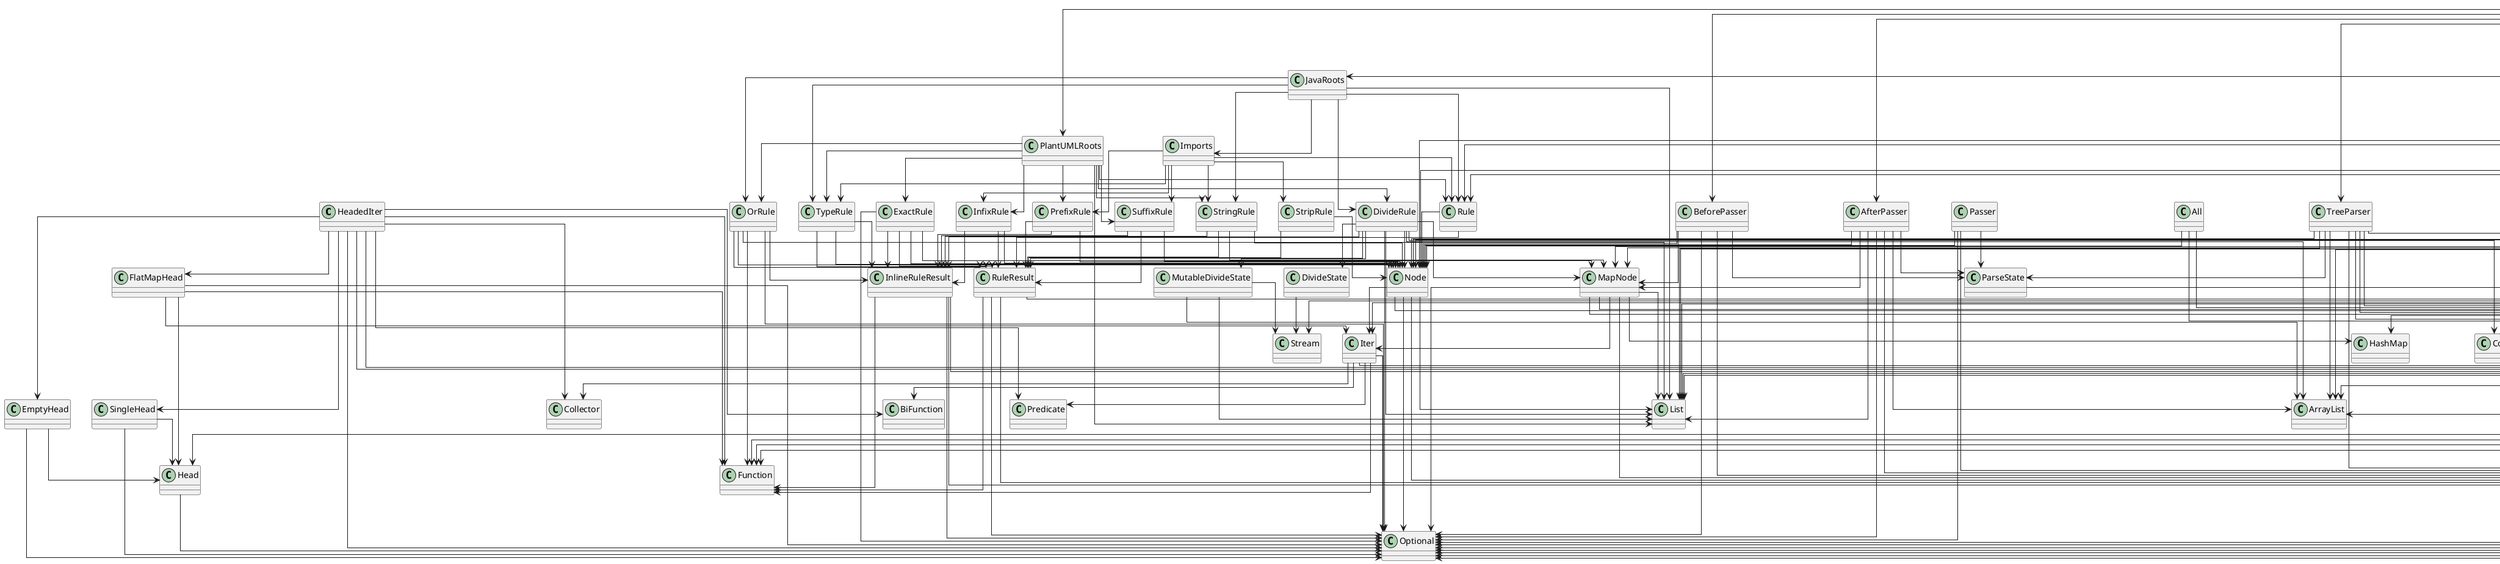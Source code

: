 @startuml
skinparam linetype ortho
class HeadedIter
HeadedIter --> Collector
HeadedIter --> EmptyHead
HeadedIter --> FlatMapHead
HeadedIter --> SingleHead
HeadedIter --> Ok
HeadedIter --> Result
HeadedIter --> Optional
HeadedIter --> BiFunction
HeadedIter --> Function
HeadedIter --> Predicate
class Roots
Roots --> Node
Roots --> Location
Roots --> Map
class All
All --> Node
All --> Location
All --> Map
class EmptyHead
EmptyHead --> Head
EmptyHead --> Optional
class JavaRoots
JavaRoots --> Imports
JavaRoots --> DivideRule
JavaRoots --> OrRule
JavaRoots --> Rule
JavaRoots --> StringRule
JavaRoots --> TypeRule
JavaRoots --> List
class RuleResult
RuleResult --> Tuple2
RuleResult --> Optional
RuleResult --> Function
RuleResult --> Supplier
class Sources
Sources --> Result
Sources --> IOException
Sources --> Map
class Iters
Iters --> Tuple2
Iters --> RangeHead
Iters --> ArrayList
Iters --> List
Iters --> Map
Iters --> Set
class PlantUMLRoots
PlantUMLRoots --> DivideRule
PlantUMLRoots --> ExactRule
PlantUMLRoots --> InfixRule
PlantUMLRoots --> OrRule
PlantUMLRoots --> PrefixRule
PlantUMLRoots --> Rule
PlantUMLRoots --> StringRule
PlantUMLRoots --> SuffixRule
PlantUMLRoots --> TypeRule
PlantUMLRoots --> List
class SafeFiles
SafeFiles --> Iter
SafeFiles --> Iters
SafeFiles --> Err
SafeFiles --> Ok
SafeFiles --> Result
SafeFiles --> IOException
SafeFiles --> Files
SafeFiles --> Path
SafeFiles --> Optional
SafeFiles --> Collectors
SafeFiles --> Stream
class Lexer
Lexer --> Location
Lexer --> Map
class StringRule
StringRule --> MapNode
StringRule --> Node
StringRule --> InlineRuleResult
StringRule --> RuleResult
class Tuple2
class PathSources
PathSources --> SafeFiles
PathSources --> Tuple2
PathSources --> MapCollector
PathSources --> ResultCollector
PathSources --> Result
PathSources --> IOException
PathSources --> Files
PathSources --> Path
PathSources --> Map
class BeforePasser
BeforePasser --> Tuple2
BeforePasser --> MapNode
BeforePasser --> Node
BeforePasser --> ParseState
BeforePasser --> Optional
class AfterPasser
AfterPasser --> Tuple2
AfterPasser --> MapNode
AfterPasser --> Node
AfterPasser --> ParseState
AfterPasser --> ArrayList
AfterPasser --> List
AfterPasser --> Optional
class Imports
Imports --> InfixRule
Imports --> PrefixRule
Imports --> Rule
Imports --> StringRule
Imports --> StripRule
Imports --> SuffixRule
Imports --> TypeRule
class Source
Source --> Result
Source --> IOException
class DivideState
DivideState --> Stream
class RuleGenerator
RuleGenerator --> Tuple2
RuleGenerator --> Iters
RuleGenerator --> MapCollector
RuleGenerator --> Node
RuleGenerator --> Rule
RuleGenerator --> Location
RuleGenerator --> Map
class Generator
Generator --> Location
Generator --> Map
class FlatMapHead
FlatMapHead --> Head
FlatMapHead --> Iter
FlatMapHead --> Optional
FlatMapHead --> Function
class Passer
Passer --> Tuple2
Passer --> Node
Passer --> ParseState
Passer --> Optional
class ResultCollector
ResultCollector --> Ok
ResultCollector --> Result
class InfixRule
InfixRule --> Node
InfixRule --> InlineRuleResult
InfixRule --> RuleResult
class PrefixRule
PrefixRule --> Node
PrefixRule --> InlineRuleResult
PrefixRule --> RuleResult
class MapCollector
MapCollector --> Tuple2
MapCollector --> HashMap
MapCollector --> Map
class CompileApplication
CompileApplication --> Location
CompileApplication --> Sources
CompileApplication --> Targets
CompileApplication --> Generator
CompileApplication --> Lexer
CompileApplication --> Parser
CompileApplication --> Roots
CompileApplication --> IOException
CompileApplication --> Map
CompileApplication --> Optional
class ExactRule
ExactRule --> MapNode
ExactRule --> Node
ExactRule --> InlineRuleResult
ExactRule --> RuleResult
ExactRule --> Optional
class PathSource
PathSource --> SafeFiles
PathSource --> Result
PathSource --> IOException
PathSource --> Path
PathSource --> ArrayList
PathSource --> List
class Collector
class Head
Head --> Optional
class TypeRule
TypeRule --> Node
TypeRule --> InlineRuleResult
TypeRule --> RuleResult
class Node
Node --> Tuple2
Node --> Iter
Node --> List
Node --> Map
Node --> Optional
class OrRule
OrRule --> Node
OrRule --> InlineRuleResult
OrRule --> RuleResult
OrRule --> List
OrRule --> Optional
OrRule --> Function
class ParseState
ParseState --> Location
class Rule
Rule --> Node
Rule --> RuleResult
class InlineRuleResult
InlineRuleResult --> Tuple2
InlineRuleResult --> Optional
InlineRuleResult --> Function
InlineRuleResult --> Supplier
class TreeParser
TreeParser --> Tuple2
TreeParser --> Iters
TreeParser --> MapCollector
TreeParser --> Node
TreeParser --> Location
TreeParser --> ParseState
TreeParser --> ArrayList
TreeParser --> List
TreeParser --> Map
class Location
Location --> List
class Parser
class PathTargets
PathTargets --> SafeFiles
PathTargets --> Iters
PathTargets --> IOException
PathTargets --> Files
PathTargets --> Path
PathTargets --> Map
PathTargets --> Optional
class SingleHead
SingleHead --> Head
SingleHead --> Optional
class StripRule
StripRule --> Node
StripRule --> RuleResult
class Iter
Iter --> Collector
Iter --> Result
Iter --> Optional
Iter --> BiFunction
Iter --> Function
Iter --> Predicate
class Ok
Ok --> Tuple2
Ok --> Function
Ok --> Supplier
class Application
Application --> IOException
Application --> Optional
class RangeHead
RangeHead --> Head
RangeHead --> Optional
class DivideRule
DivideRule --> MapNode
DivideRule --> Node
DivideRule --> DivideState
DivideRule --> MutableDivideState
DivideRule --> InlineRuleResult
DivideRule --> RuleResult
DivideRule --> ArrayList
DivideRule --> List
DivideRule --> Optional
DivideRule --> Collectors
class Err
Err --> Tuple2
Err --> Function
Err --> Supplier
class RuleLexer
RuleLexer --> Tuple2
RuleLexer --> Iters
RuleLexer --> MapCollector
RuleLexer --> MapNode
RuleLexer --> Node
RuleLexer --> Rule
RuleLexer --> Location
RuleLexer --> Map
class SuffixRule
SuffixRule --> Node
SuffixRule --> InlineRuleResult
SuffixRule --> RuleResult
class Result
Result --> Tuple2
Result --> Function
Result --> Supplier
class AfterAll
AfterAll --> MapNode
AfterAll --> Node
AfterAll --> Location
AfterAll --> ArrayList
AfterAll --> Collection
AfterAll --> Collections
AfterAll --> List
AfterAll --> Map
AfterAll --> Optional
class Main
Main --> Application
Main --> CompileApplication
Main --> JavaRoots
Main --> PlantUMLRoots
Main --> PathSources
Main --> PathTargets
Main --> Sources
Main --> Targets
Main --> AfterAll
Main --> AfterPasser
Main --> BeforePasser
Main --> Lexer
Main --> Parser
Main --> RuleGenerator
Main --> RuleLexer
Main --> TreeParser
Main --> IOException
Main --> Paths
class MutableDivideState
MutableDivideState --> ArrayList
MutableDivideState --> List
MutableDivideState --> Stream
class MapNode
MapNode --> Tuple2
MapNode --> Iter
MapNode --> Iters
MapNode --> HashMap
MapNode --> List
MapNode --> Map
MapNode --> Optional
class Targets
Targets --> IOException
Targets --> Map
Targets --> Optional
@enduml

